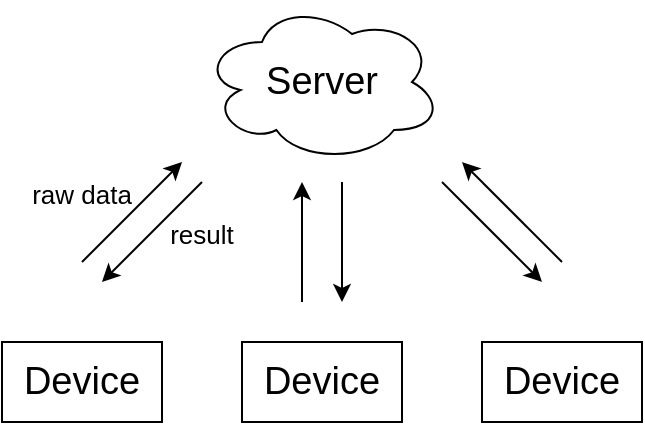 <mxfile version="19.0.3" type="device"><diagram id="MdBu34MgcwYM3v8C1hTo" name="Page-1"><mxGraphModel dx="887" dy="562" grid="1" gridSize="10" guides="1" tooltips="1" connect="1" arrows="1" fold="1" page="1" pageScale="1" pageWidth="1600" pageHeight="900" math="0" shadow="0"><root><mxCell id="0"/><mxCell id="1" parent="0"/><mxCell id="8PYZ0Y-rHfVO68BpDy4c-1" value="&lt;font style=&quot;font-size: 19px;&quot;&gt;Server&lt;/font&gt;" style="ellipse;shape=cloud;whiteSpace=wrap;html=1;fillColor=none;" parent="1" vertex="1"><mxGeometry x="220" y="30" width="120" height="80" as="geometry"/></mxCell><mxCell id="8PYZ0Y-rHfVO68BpDy4c-2" value="Device" style="rounded=0;whiteSpace=wrap;html=1;fontSize=19;fillColor=none;" parent="1" vertex="1"><mxGeometry x="120" y="200" width="80" height="40" as="geometry"/></mxCell><mxCell id="8PYZ0Y-rHfVO68BpDy4c-3" value="Device" style="rounded=0;whiteSpace=wrap;html=1;fontSize=19;fillColor=none;" parent="1" vertex="1"><mxGeometry x="240" y="200" width="80" height="40" as="geometry"/></mxCell><mxCell id="8PYZ0Y-rHfVO68BpDy4c-4" value="Device" style="rounded=0;whiteSpace=wrap;html=1;fontSize=19;fillColor=none;" parent="1" vertex="1"><mxGeometry x="360" y="200" width="80" height="40" as="geometry"/></mxCell><mxCell id="8PYZ0Y-rHfVO68BpDy4c-16" value="" style="endArrow=classic;html=1;rounded=0;fontSize=19;" parent="1" edge="1"><mxGeometry width="50" height="50" relative="1" as="geometry"><mxPoint x="160" y="160" as="sourcePoint"/><mxPoint x="210" y="110" as="targetPoint"/></mxGeometry></mxCell><mxCell id="8PYZ0Y-rHfVO68BpDy4c-17" value="" style="endArrow=classic;html=1;rounded=0;fontSize=19;" parent="1" edge="1"><mxGeometry width="50" height="50" relative="1" as="geometry"><mxPoint x="400" y="160" as="sourcePoint"/><mxPoint x="350" y="110" as="targetPoint"/></mxGeometry></mxCell><mxCell id="8PYZ0Y-rHfVO68BpDy4c-18" value="" style="endArrow=classic;html=1;rounded=0;fontSize=19;" parent="1" edge="1"><mxGeometry width="50" height="50" relative="1" as="geometry"><mxPoint x="270" y="180" as="sourcePoint"/><mxPoint x="270" y="120" as="targetPoint"/></mxGeometry></mxCell><mxCell id="8PYZ0Y-rHfVO68BpDy4c-19" value="&lt;font style=&quot;font-size: 13px;&quot;&gt;raw data&lt;/font&gt;" style="text;html=1;strokeColor=none;fillColor=none;align=center;verticalAlign=middle;whiteSpace=wrap;rounded=0;fontSize=19;" parent="1" vertex="1"><mxGeometry x="130" y="110" width="60" height="30" as="geometry"/></mxCell><mxCell id="8PYZ0Y-rHfVO68BpDy4c-23" value="" style="endArrow=classic;html=1;rounded=0;fontSize=19;" parent="1" edge="1"><mxGeometry width="50" height="50" relative="1" as="geometry"><mxPoint x="220" y="120" as="sourcePoint"/><mxPoint x="170" y="170" as="targetPoint"/></mxGeometry></mxCell><mxCell id="8PYZ0Y-rHfVO68BpDy4c-24" value="" style="endArrow=classic;html=1;rounded=0;fontSize=19;" parent="1" edge="1"><mxGeometry width="50" height="50" relative="1" as="geometry"><mxPoint x="340" y="120" as="sourcePoint"/><mxPoint x="390" y="170" as="targetPoint"/></mxGeometry></mxCell><mxCell id="8PYZ0Y-rHfVO68BpDy4c-25" value="" style="endArrow=classic;html=1;rounded=0;fontSize=19;" parent="1" edge="1"><mxGeometry width="50" height="50" relative="1" as="geometry"><mxPoint x="290" y="120" as="sourcePoint"/><mxPoint x="290" y="180" as="targetPoint"/></mxGeometry></mxCell><mxCell id="8PYZ0Y-rHfVO68BpDy4c-26" value="&lt;font style=&quot;font-size: 13px;&quot;&gt;result&lt;/font&gt;" style="text;html=1;strokeColor=none;fillColor=none;align=center;verticalAlign=middle;whiteSpace=wrap;rounded=0;fontSize=19;" parent="1" vertex="1"><mxGeometry x="190" y="130" width="60" height="30" as="geometry"/></mxCell></root></mxGraphModel></diagram></mxfile>